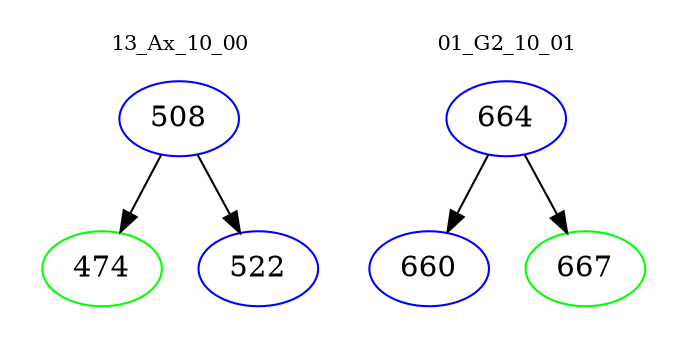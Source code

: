 digraph{
subgraph cluster_0 {
color = white
label = "13_Ax_10_00";
fontsize=10;
T0_508 [label="508", color="blue"]
T0_508 -> T0_474 [color="black"]
T0_474 [label="474", color="green"]
T0_508 -> T0_522 [color="black"]
T0_522 [label="522", color="blue"]
}
subgraph cluster_1 {
color = white
label = "01_G2_10_01";
fontsize=10;
T1_664 [label="664", color="blue"]
T1_664 -> T1_660 [color="black"]
T1_660 [label="660", color="blue"]
T1_664 -> T1_667 [color="black"]
T1_667 [label="667", color="green"]
}
}
